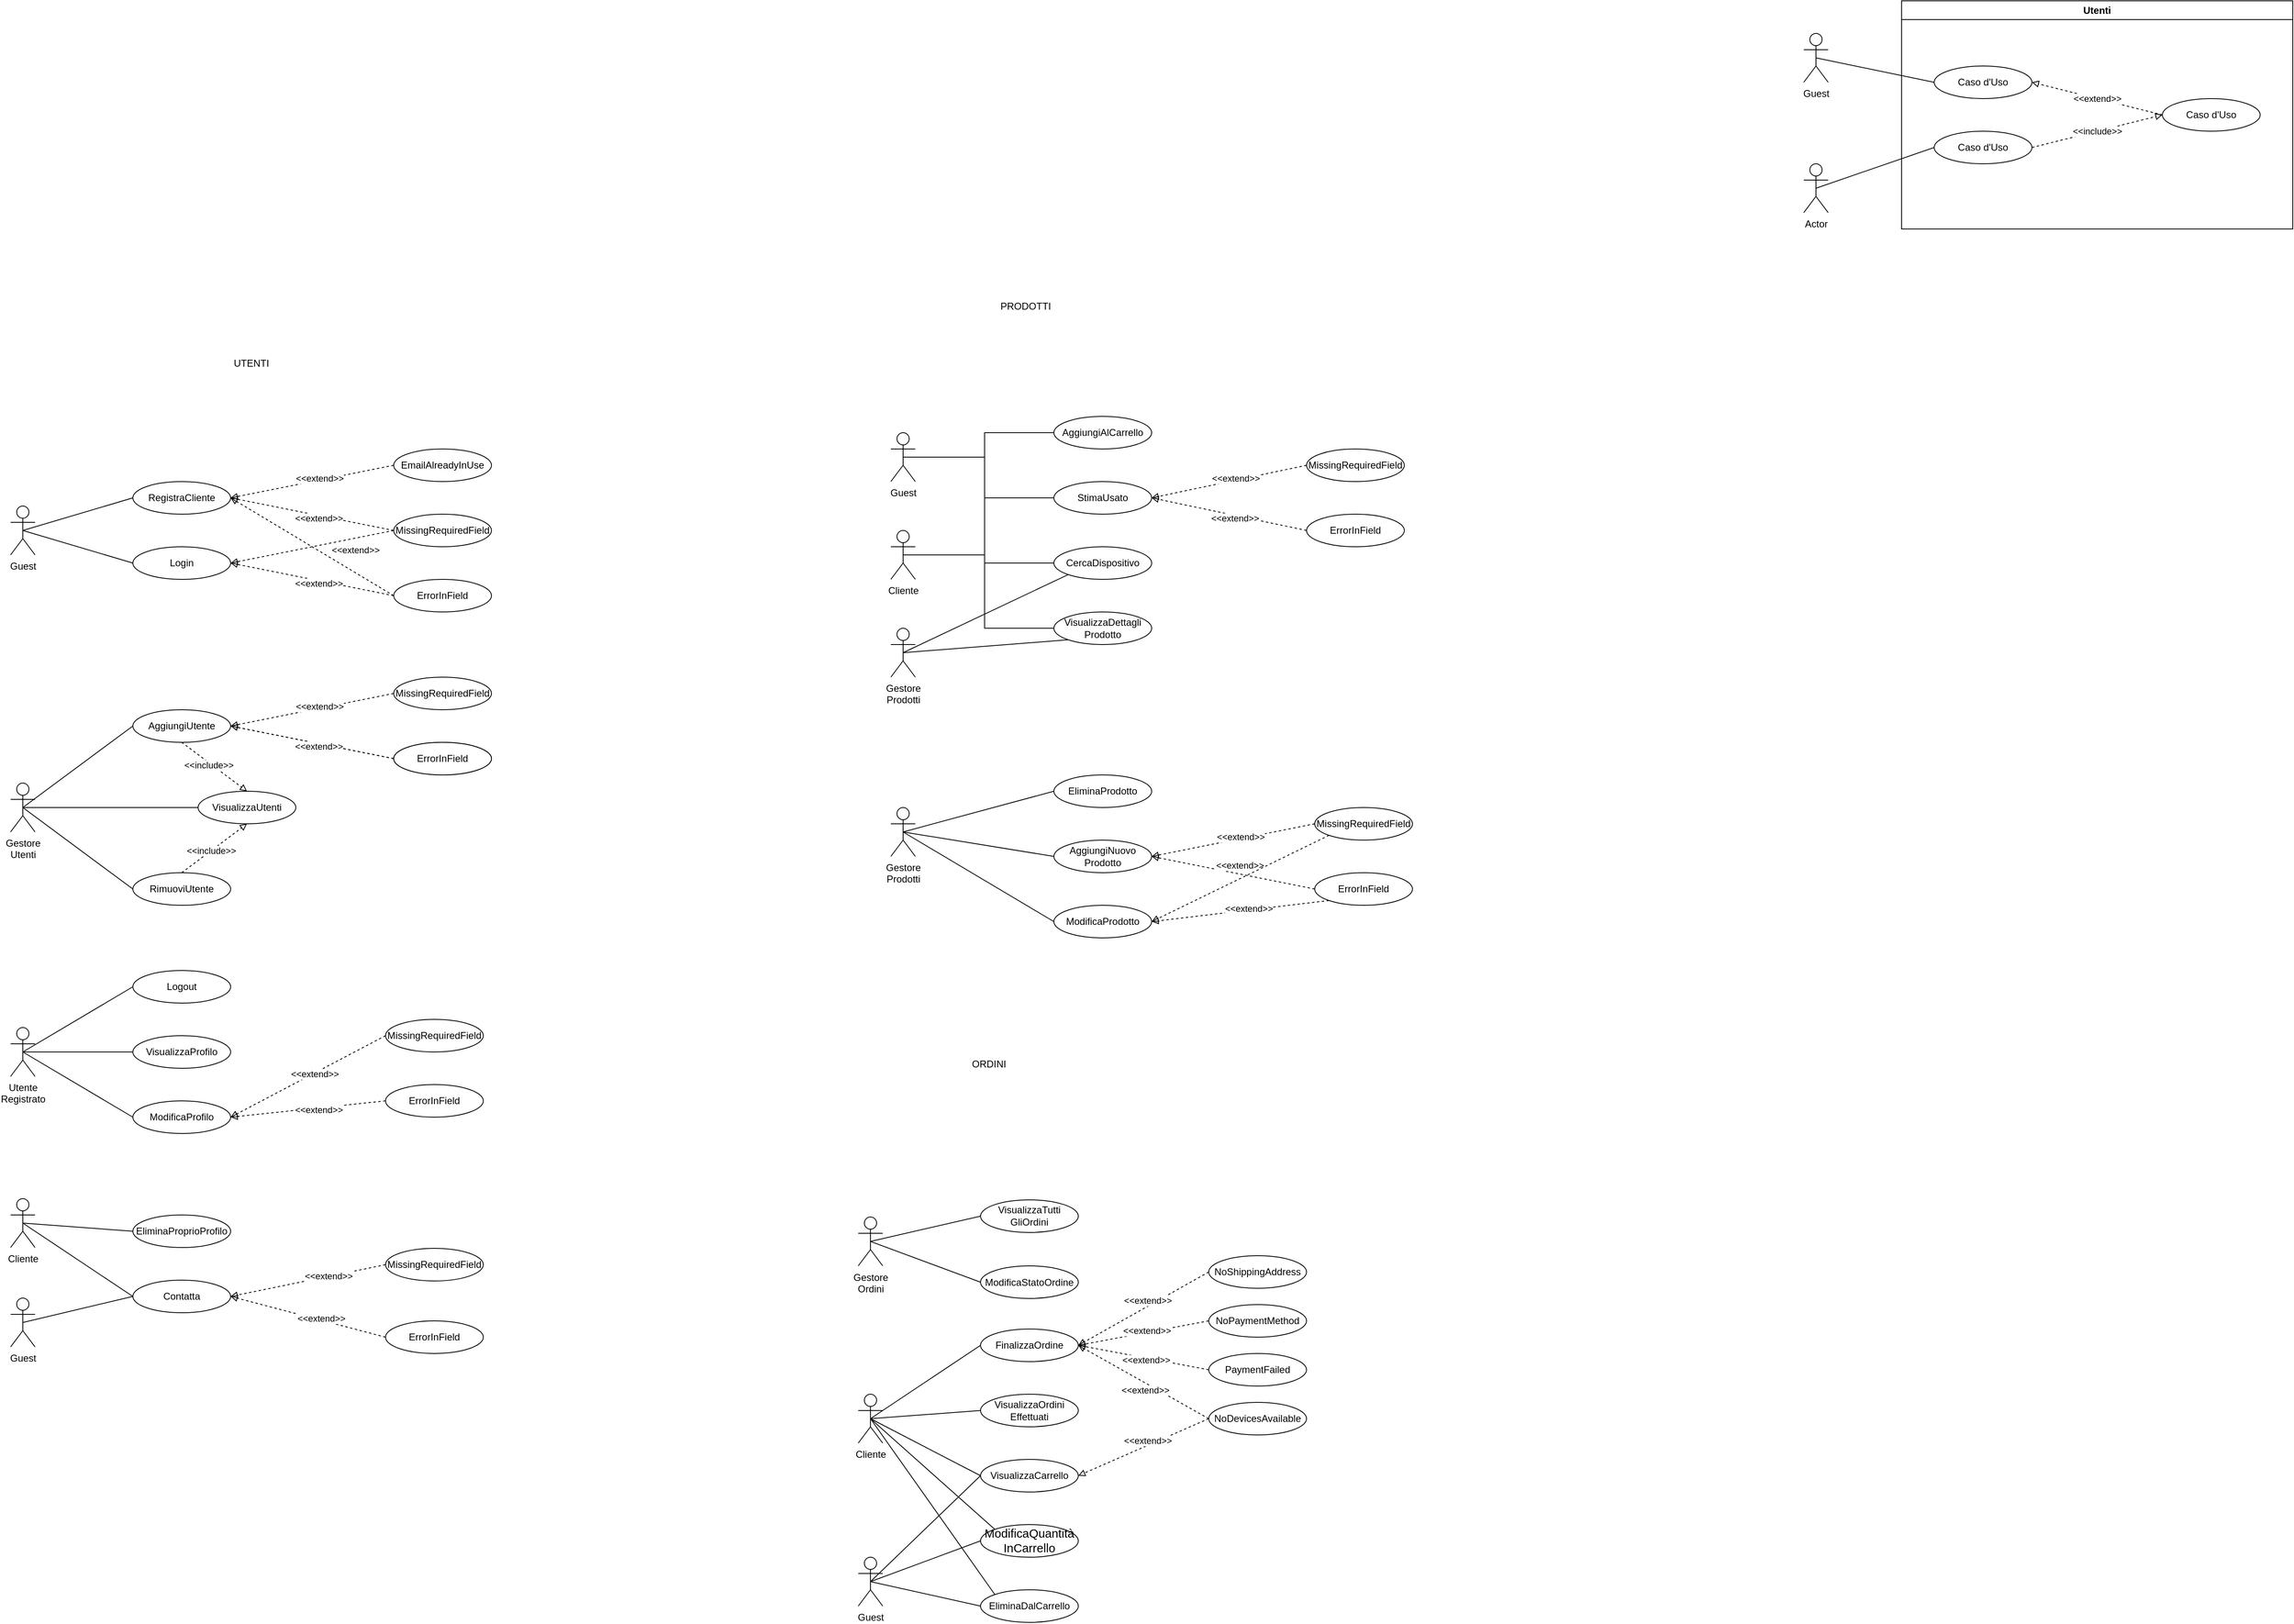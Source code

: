 <mxfile version="24.0.4" type="device">
  <diagram id="w_k7e5RKYPi9EcegPVNx" name="Pagina-1">
    <mxGraphModel dx="1675" dy="924" grid="1" gridSize="10" guides="1" tooltips="1" connect="1" arrows="1" fold="1" page="0" pageScale="1" pageWidth="1654" pageHeight="1169" math="0" shadow="0">
      <root>
        <mxCell id="0" />
        <mxCell id="1" parent="0" />
        <mxCell id="N6XMfQ5GMDXDpqZVWHlL-30" value="Utenti" style="swimlane;whiteSpace=wrap;html=1;" parent="1" vertex="1">
          <mxGeometry x="1690" y="-230" width="480" height="280" as="geometry" />
        </mxCell>
        <mxCell id="N6XMfQ5GMDXDpqZVWHlL-31" value="Caso d&#39;Uso" style="ellipse;whiteSpace=wrap;html=1;" parent="N6XMfQ5GMDXDpqZVWHlL-30" vertex="1">
          <mxGeometry x="40" y="80" width="120" height="40" as="geometry" />
        </mxCell>
        <mxCell id="N6XMfQ5GMDXDpqZVWHlL-32" value="&amp;lt;&amp;lt;include&amp;gt;&amp;gt;" style="edgeStyle=none;rounded=0;orthogonalLoop=1;jettySize=auto;html=1;exitX=1;exitY=0.5;exitDx=0;exitDy=0;entryX=0;entryY=0.5;entryDx=0;entryDy=0;dashed=1;endArrow=block;endFill=0;" parent="N6XMfQ5GMDXDpqZVWHlL-30" source="N6XMfQ5GMDXDpqZVWHlL-33" target="N6XMfQ5GMDXDpqZVWHlL-35" edge="1">
          <mxGeometry relative="1" as="geometry" />
        </mxCell>
        <mxCell id="N6XMfQ5GMDXDpqZVWHlL-33" value="Caso d&#39;Uso" style="ellipse;whiteSpace=wrap;html=1;" parent="N6XMfQ5GMDXDpqZVWHlL-30" vertex="1">
          <mxGeometry x="40" y="160" width="120" height="40" as="geometry" />
        </mxCell>
        <mxCell id="N6XMfQ5GMDXDpqZVWHlL-34" value="&amp;lt;&amp;lt;extend&amp;gt;&amp;gt;" style="edgeStyle=none;rounded=0;orthogonalLoop=1;jettySize=auto;html=1;exitX=0;exitY=0.5;exitDx=0;exitDy=0;entryX=1;entryY=0.5;entryDx=0;entryDy=0;dashed=1;endArrow=block;endFill=0;" parent="N6XMfQ5GMDXDpqZVWHlL-30" source="N6XMfQ5GMDXDpqZVWHlL-35" target="N6XMfQ5GMDXDpqZVWHlL-31" edge="1">
          <mxGeometry relative="1" as="geometry" />
        </mxCell>
        <mxCell id="N6XMfQ5GMDXDpqZVWHlL-35" value="Caso d&#39;Uso" style="ellipse;whiteSpace=wrap;html=1;" parent="N6XMfQ5GMDXDpqZVWHlL-30" vertex="1">
          <mxGeometry x="320" y="120" width="120" height="40" as="geometry" />
        </mxCell>
        <mxCell id="N6XMfQ5GMDXDpqZVWHlL-36" value="Guest" style="shape=umlActor;verticalLabelPosition=bottom;verticalAlign=top;html=1;outlineConnect=0;" parent="1" vertex="1">
          <mxGeometry x="1570" y="-190" width="30" height="60" as="geometry" />
        </mxCell>
        <mxCell id="N6XMfQ5GMDXDpqZVWHlL-37" value="Actor" style="shape=umlActor;verticalLabelPosition=bottom;verticalAlign=top;html=1;outlineConnect=0;" parent="1" vertex="1">
          <mxGeometry x="1570" y="-30" width="30" height="60" as="geometry" />
        </mxCell>
        <mxCell id="N6XMfQ5GMDXDpqZVWHlL-38" value="" style="endArrow=none;html=1;rounded=0;entryX=0.5;entryY=0.5;entryDx=0;entryDy=0;entryPerimeter=0;exitX=0;exitY=0.5;exitDx=0;exitDy=0;" parent="1" source="N6XMfQ5GMDXDpqZVWHlL-31" target="N6XMfQ5GMDXDpqZVWHlL-36" edge="1">
          <mxGeometry width="50" height="50" relative="1" as="geometry">
            <mxPoint x="1630" y="40" as="sourcePoint" />
            <mxPoint x="1680" y="-10" as="targetPoint" />
          </mxGeometry>
        </mxCell>
        <mxCell id="N6XMfQ5GMDXDpqZVWHlL-39" value="" style="endArrow=none;html=1;rounded=0;exitX=0.5;exitY=0.5;exitDx=0;exitDy=0;exitPerimeter=0;entryX=0;entryY=0.5;entryDx=0;entryDy=0;" parent="1" source="N6XMfQ5GMDXDpqZVWHlL-37" target="N6XMfQ5GMDXDpqZVWHlL-33" edge="1">
          <mxGeometry width="50" height="50" relative="1" as="geometry">
            <mxPoint x="1630" y="10" as="sourcePoint" />
            <mxPoint x="1680" y="-40" as="targetPoint" />
          </mxGeometry>
        </mxCell>
        <mxCell id="N6XMfQ5GMDXDpqZVWHlL-121" value="RegistraCliente" style="ellipse;whiteSpace=wrap;html=1;" parent="1" vertex="1">
          <mxGeometry x="-480" y="360" width="120" height="40" as="geometry" />
        </mxCell>
        <mxCell id="N6XMfQ5GMDXDpqZVWHlL-122" value="Login" style="ellipse;whiteSpace=wrap;html=1;" parent="1" vertex="1">
          <mxGeometry x="-480" y="440" width="120" height="40" as="geometry" />
        </mxCell>
        <mxCell id="N6XMfQ5GMDXDpqZVWHlL-123" value="Guest" style="shape=umlActor;verticalLabelPosition=bottom;verticalAlign=top;html=1;outlineConnect=0;" parent="1" vertex="1">
          <mxGeometry x="-630" y="390" width="30" height="60" as="geometry" />
        </mxCell>
        <mxCell id="N6XMfQ5GMDXDpqZVWHlL-124" value="" style="endArrow=none;html=1;rounded=0;entryX=0.5;entryY=0.5;entryDx=0;entryDy=0;entryPerimeter=0;exitX=0;exitY=0.5;exitDx=0;exitDy=0;" parent="1" source="N6XMfQ5GMDXDpqZVWHlL-121" target="N6XMfQ5GMDXDpqZVWHlL-123" edge="1">
          <mxGeometry width="50" height="50" relative="1" as="geometry">
            <mxPoint x="-560" y="520" as="sourcePoint" />
            <mxPoint x="-510" y="470" as="targetPoint" />
          </mxGeometry>
        </mxCell>
        <mxCell id="N6XMfQ5GMDXDpqZVWHlL-125" value="" style="endArrow=none;html=1;rounded=0;entryX=0.5;entryY=0.5;entryDx=0;entryDy=0;entryPerimeter=0;exitX=0;exitY=0.5;exitDx=0;exitDy=0;" parent="1" source="N6XMfQ5GMDXDpqZVWHlL-122" target="N6XMfQ5GMDXDpqZVWHlL-123" edge="1">
          <mxGeometry width="50" height="50" relative="1" as="geometry">
            <mxPoint x="-470" y="390" as="sourcePoint" />
            <mxPoint x="-595" y="330" as="targetPoint" />
          </mxGeometry>
        </mxCell>
        <mxCell id="N6XMfQ5GMDXDpqZVWHlL-126" value="MissingRequiredField" style="ellipse;whiteSpace=wrap;html=1;" parent="1" vertex="1">
          <mxGeometry x="-160" y="400" width="120" height="40" as="geometry" />
        </mxCell>
        <mxCell id="N6XMfQ5GMDXDpqZVWHlL-127" value="ErrorInField" style="ellipse;whiteSpace=wrap;html=1;" parent="1" vertex="1">
          <mxGeometry x="-160" y="480" width="120" height="40" as="geometry" />
        </mxCell>
        <mxCell id="N6XMfQ5GMDXDpqZVWHlL-129" value="" style="edgeStyle=none;rounded=0;orthogonalLoop=1;jettySize=auto;html=1;exitX=0;exitY=0.5;exitDx=0;exitDy=0;entryX=1;entryY=0.5;entryDx=0;entryDy=0;dashed=1;endArrow=block;endFill=0;" parent="1" source="N6XMfQ5GMDXDpqZVWHlL-126" target="N6XMfQ5GMDXDpqZVWHlL-121" edge="1">
          <mxGeometry relative="1" as="geometry">
            <mxPoint x="280" y="510" as="sourcePoint" />
            <mxPoint x="-130" y="370" as="targetPoint" />
          </mxGeometry>
        </mxCell>
        <mxCell id="N6XMfQ5GMDXDpqZVWHlL-130" value="&amp;lt;&amp;lt;extend&amp;gt;&amp;gt;" style="edgeLabel;html=1;align=center;verticalAlign=middle;resizable=0;points=[];" parent="N6XMfQ5GMDXDpqZVWHlL-129" vertex="1" connectable="0">
          <mxGeometry x="-0.22" y="3" relative="1" as="geometry">
            <mxPoint x="-14" y="-3" as="offset" />
          </mxGeometry>
        </mxCell>
        <mxCell id="N6XMfQ5GMDXDpqZVWHlL-131" value="" style="edgeStyle=none;rounded=0;orthogonalLoop=1;jettySize=auto;html=1;exitX=0;exitY=0.5;exitDx=0;exitDy=0;entryX=1;entryY=0.5;entryDx=0;entryDy=0;dashed=1;endArrow=block;endFill=0;" parent="1" source="N6XMfQ5GMDXDpqZVWHlL-127" target="N6XMfQ5GMDXDpqZVWHlL-122" edge="1">
          <mxGeometry relative="1" as="geometry">
            <mxPoint x="-150" y="469.71" as="sourcePoint" />
            <mxPoint x="-370" y="469.71" as="targetPoint" />
          </mxGeometry>
        </mxCell>
        <mxCell id="N6XMfQ5GMDXDpqZVWHlL-132" value="&amp;lt;&amp;lt;extend&amp;gt;&amp;gt;" style="edgeLabel;html=1;align=center;verticalAlign=middle;resizable=0;points=[];" parent="N6XMfQ5GMDXDpqZVWHlL-131" vertex="1" connectable="0">
          <mxGeometry x="-0.22" y="3" relative="1" as="geometry">
            <mxPoint x="-14" y="-3" as="offset" />
          </mxGeometry>
        </mxCell>
        <mxCell id="N6XMfQ5GMDXDpqZVWHlL-133" value="" style="edgeStyle=none;rounded=0;orthogonalLoop=1;jettySize=auto;html=1;exitX=0;exitY=0.5;exitDx=0;exitDy=0;entryX=1;entryY=0.5;entryDx=0;entryDy=0;dashed=1;endArrow=block;endFill=0;" parent="1" source="N6XMfQ5GMDXDpqZVWHlL-127" target="N6XMfQ5GMDXDpqZVWHlL-121" edge="1">
          <mxGeometry relative="1" as="geometry">
            <mxPoint x="-140" y="470" as="sourcePoint" />
            <mxPoint x="-350" y="470" as="targetPoint" />
          </mxGeometry>
        </mxCell>
        <mxCell id="N6XMfQ5GMDXDpqZVWHlL-134" value="&amp;lt;&amp;lt;extend&amp;gt;&amp;gt;" style="edgeLabel;html=1;align=center;verticalAlign=middle;resizable=0;points=[];" parent="N6XMfQ5GMDXDpqZVWHlL-133" vertex="1" connectable="0">
          <mxGeometry x="-0.22" y="3" relative="1" as="geometry">
            <mxPoint x="32" y="-12" as="offset" />
          </mxGeometry>
        </mxCell>
        <mxCell id="N6XMfQ5GMDXDpqZVWHlL-135" value="" style="edgeStyle=none;rounded=0;orthogonalLoop=1;jettySize=auto;html=1;exitX=0;exitY=0.5;exitDx=0;exitDy=0;entryX=1;entryY=0.5;entryDx=0;entryDy=0;dashed=1;endArrow=block;endFill=0;" parent="1" source="N6XMfQ5GMDXDpqZVWHlL-126" target="N6XMfQ5GMDXDpqZVWHlL-122" edge="1">
          <mxGeometry relative="1" as="geometry">
            <mxPoint x="-130" y="480" as="sourcePoint" />
            <mxPoint x="-340" y="480" as="targetPoint" />
          </mxGeometry>
        </mxCell>
        <mxCell id="N6XMfQ5GMDXDpqZVWHlL-137" value="AggiungiUtente" style="ellipse;whiteSpace=wrap;html=1;" parent="1" vertex="1">
          <mxGeometry x="-480" y="640" width="120" height="40" as="geometry" />
        </mxCell>
        <mxCell id="N6XMfQ5GMDXDpqZVWHlL-138" value="VisualizzaUtenti" style="ellipse;whiteSpace=wrap;html=1;" parent="1" vertex="1">
          <mxGeometry x="-400" y="740" width="120" height="40" as="geometry" />
        </mxCell>
        <mxCell id="N6XMfQ5GMDXDpqZVWHlL-139" value="RimuoviUtente" style="ellipse;whiteSpace=wrap;html=1;" parent="1" vertex="1">
          <mxGeometry x="-480" y="840" width="120" height="40" as="geometry" />
        </mxCell>
        <mxCell id="N6XMfQ5GMDXDpqZVWHlL-140" value="" style="edgeStyle=none;rounded=0;orthogonalLoop=1;jettySize=auto;html=1;exitX=0.5;exitY=1;exitDx=0;exitDy=0;entryX=0.5;entryY=0;entryDx=0;entryDy=0;dashed=1;endArrow=block;endFill=0;" parent="1" source="N6XMfQ5GMDXDpqZVWHlL-137" target="N6XMfQ5GMDXDpqZVWHlL-138" edge="1">
          <mxGeometry relative="1" as="geometry">
            <mxPoint x="-640" y="220" as="sourcePoint" />
            <mxPoint x="-840" y="350" as="targetPoint" />
          </mxGeometry>
        </mxCell>
        <mxCell id="N6XMfQ5GMDXDpqZVWHlL-141" value="&amp;lt;&amp;lt;include&amp;gt;&amp;gt;" style="edgeLabel;html=1;align=center;verticalAlign=middle;resizable=0;points=[];" parent="N6XMfQ5GMDXDpqZVWHlL-140" vertex="1" connectable="0">
          <mxGeometry x="-0.436" y="-2" relative="1" as="geometry">
            <mxPoint x="12" y="9" as="offset" />
          </mxGeometry>
        </mxCell>
        <mxCell id="N6XMfQ5GMDXDpqZVWHlL-142" value="" style="edgeStyle=none;rounded=0;orthogonalLoop=1;jettySize=auto;html=1;exitX=0.5;exitY=0;exitDx=0;exitDy=0;entryX=0.5;entryY=1;entryDx=0;entryDy=0;dashed=1;endArrow=block;endFill=0;" parent="1" source="N6XMfQ5GMDXDpqZVWHlL-139" target="N6XMfQ5GMDXDpqZVWHlL-138" edge="1">
          <mxGeometry relative="1" as="geometry">
            <mxPoint x="-840" y="400" as="sourcePoint" />
            <mxPoint x="-770" y="470" as="targetPoint" />
          </mxGeometry>
        </mxCell>
        <mxCell id="N6XMfQ5GMDXDpqZVWHlL-143" value="&amp;lt;&amp;lt;include&amp;gt;&amp;gt;" style="edgeLabel;html=1;align=center;verticalAlign=middle;resizable=0;points=[];" parent="N6XMfQ5GMDXDpqZVWHlL-142" vertex="1" connectable="0">
          <mxGeometry x="-0.436" y="-2" relative="1" as="geometry">
            <mxPoint x="12" y="-12" as="offset" />
          </mxGeometry>
        </mxCell>
        <mxCell id="N6XMfQ5GMDXDpqZVWHlL-144" value="Gestore&lt;br&gt;Utenti" style="shape=umlActor;verticalLabelPosition=bottom;verticalAlign=top;html=1;outlineConnect=0;" parent="1" vertex="1">
          <mxGeometry x="-630" y="730" width="30" height="60" as="geometry" />
        </mxCell>
        <mxCell id="N6XMfQ5GMDXDpqZVWHlL-145" value="" style="endArrow=none;html=1;rounded=0;entryX=0.5;entryY=0.5;entryDx=0;entryDy=0;entryPerimeter=0;exitX=0;exitY=0.5;exitDx=0;exitDy=0;" parent="1" source="N6XMfQ5GMDXDpqZVWHlL-137" target="N6XMfQ5GMDXDpqZVWHlL-144" edge="1">
          <mxGeometry width="50" height="50" relative="1" as="geometry">
            <mxPoint x="-422.426" y="475.858" as="sourcePoint" />
            <mxPoint x="-565" y="440" as="targetPoint" />
          </mxGeometry>
        </mxCell>
        <mxCell id="N6XMfQ5GMDXDpqZVWHlL-146" value="" style="endArrow=none;html=1;rounded=0;entryX=0.5;entryY=0.5;entryDx=0;entryDy=0;entryPerimeter=0;exitX=0;exitY=0.5;exitDx=0;exitDy=0;" parent="1" source="N6XMfQ5GMDXDpqZVWHlL-138" target="N6XMfQ5GMDXDpqZVWHlL-144" edge="1">
          <mxGeometry width="50" height="50" relative="1" as="geometry">
            <mxPoint x="-440" y="650" as="sourcePoint" />
            <mxPoint x="-595" y="690" as="targetPoint" />
          </mxGeometry>
        </mxCell>
        <mxCell id="N6XMfQ5GMDXDpqZVWHlL-147" value="" style="endArrow=none;html=1;rounded=0;exitX=0;exitY=0.5;exitDx=0;exitDy=0;entryX=0.5;entryY=0.5;entryDx=0;entryDy=0;entryPerimeter=0;" parent="1" source="N6XMfQ5GMDXDpqZVWHlL-139" target="N6XMfQ5GMDXDpqZVWHlL-144" edge="1">
          <mxGeometry width="50" height="50" relative="1" as="geometry">
            <mxPoint x="-430" y="660" as="sourcePoint" />
            <mxPoint x="-585" y="700" as="targetPoint" />
          </mxGeometry>
        </mxCell>
        <mxCell id="N6XMfQ5GMDXDpqZVWHlL-148" value="MissingRequiredField" style="ellipse;whiteSpace=wrap;html=1;" parent="1" vertex="1">
          <mxGeometry x="-160" y="600" width="120" height="40" as="geometry" />
        </mxCell>
        <mxCell id="N6XMfQ5GMDXDpqZVWHlL-149" value="ErrorInField" style="ellipse;whiteSpace=wrap;html=1;" parent="1" vertex="1">
          <mxGeometry x="-160" y="680" width="120" height="40" as="geometry" />
        </mxCell>
        <mxCell id="N6XMfQ5GMDXDpqZVWHlL-150" value="" style="edgeStyle=none;rounded=0;orthogonalLoop=1;jettySize=auto;html=1;exitX=0;exitY=0.5;exitDx=0;exitDy=0;entryX=1;entryY=0.5;entryDx=0;entryDy=0;dashed=1;endArrow=block;endFill=0;" parent="1" source="N6XMfQ5GMDXDpqZVWHlL-148" target="N6XMfQ5GMDXDpqZVWHlL-137" edge="1">
          <mxGeometry relative="1" as="geometry">
            <mxPoint x="-200.0" y="610" as="sourcePoint" />
            <mxPoint x="-400" y="610" as="targetPoint" />
          </mxGeometry>
        </mxCell>
        <mxCell id="N6XMfQ5GMDXDpqZVWHlL-151" value="&amp;lt;&amp;lt;extend&amp;gt;&amp;gt;" style="edgeLabel;html=1;align=center;verticalAlign=middle;resizable=0;points=[];" parent="N6XMfQ5GMDXDpqZVWHlL-150" vertex="1" connectable="0">
          <mxGeometry x="-0.22" y="3" relative="1" as="geometry">
            <mxPoint x="-14" y="-3" as="offset" />
          </mxGeometry>
        </mxCell>
        <mxCell id="N6XMfQ5GMDXDpqZVWHlL-152" value="" style="edgeStyle=none;rounded=0;orthogonalLoop=1;jettySize=auto;html=1;exitX=0;exitY=0.5;exitDx=0;exitDy=0;entryX=1;entryY=0.5;entryDx=0;entryDy=0;dashed=1;endArrow=block;endFill=0;" parent="1" source="N6XMfQ5GMDXDpqZVWHlL-149" target="N6XMfQ5GMDXDpqZVWHlL-137" edge="1">
          <mxGeometry relative="1" as="geometry">
            <mxPoint x="-170.0" y="660.0" as="sourcePoint" />
            <mxPoint x="-370" y="700.0" as="targetPoint" />
          </mxGeometry>
        </mxCell>
        <mxCell id="N6XMfQ5GMDXDpqZVWHlL-153" value="&amp;lt;&amp;lt;extend&amp;gt;&amp;gt;" style="edgeLabel;html=1;align=center;verticalAlign=middle;resizable=0;points=[];" parent="N6XMfQ5GMDXDpqZVWHlL-152" vertex="1" connectable="0">
          <mxGeometry x="-0.22" y="3" relative="1" as="geometry">
            <mxPoint x="-14" y="-3" as="offset" />
          </mxGeometry>
        </mxCell>
        <mxCell id="N6XMfQ5GMDXDpqZVWHlL-154" value="Logout" style="ellipse;whiteSpace=wrap;html=1;" parent="1" vertex="1">
          <mxGeometry x="-480" y="960" width="120" height="40" as="geometry" />
        </mxCell>
        <mxCell id="N6XMfQ5GMDXDpqZVWHlL-155" value="" style="endArrow=none;html=1;rounded=0;entryX=0;entryY=0.5;entryDx=0;entryDy=0;exitX=0.5;exitY=0.5;exitDx=0;exitDy=0;exitPerimeter=0;" parent="1" source="N6XMfQ5GMDXDpqZVWHlL-183" target="N6XMfQ5GMDXDpqZVWHlL-154" edge="1">
          <mxGeometry width="50" height="50" relative="1" as="geometry">
            <mxPoint x="-615" y="980" as="sourcePoint" />
            <mxPoint x="-410" y="970" as="targetPoint" />
          </mxGeometry>
        </mxCell>
        <mxCell id="N6XMfQ5GMDXDpqZVWHlL-183" value="Utente&lt;br&gt;Registrato" style="shape=umlActor;verticalLabelPosition=bottom;verticalAlign=top;html=1;outlineConnect=0;" parent="1" vertex="1">
          <mxGeometry x="-630" y="1030" width="30" height="60" as="geometry" />
        </mxCell>
        <mxCell id="vcnlSJWctFy-xd8F5Ta0-13" style="edgeStyle=orthogonalEdgeStyle;rounded=0;orthogonalLoop=1;jettySize=auto;html=1;exitX=0.5;exitY=0.5;exitDx=0;exitDy=0;exitPerimeter=0;entryX=0;entryY=0.5;entryDx=0;entryDy=0;endArrow=none;endFill=0;" parent="1" source="N6XMfQ5GMDXDpqZVWHlL-184" target="N6XMfQ5GMDXDpqZVWHlL-201" edge="1">
          <mxGeometry relative="1" as="geometry" />
        </mxCell>
        <mxCell id="vcnlSJWctFy-xd8F5Ta0-16" style="edgeStyle=orthogonalEdgeStyle;rounded=0;orthogonalLoop=1;jettySize=auto;html=1;exitX=0.5;exitY=0.5;exitDx=0;exitDy=0;exitPerimeter=0;entryX=0;entryY=0.5;entryDx=0;entryDy=0;endArrow=none;endFill=0;" parent="1" source="N6XMfQ5GMDXDpqZVWHlL-184" target="-6TLEly8YJhKh-LeDpQx-1" edge="1">
          <mxGeometry relative="1" as="geometry" />
        </mxCell>
        <mxCell id="vcnlSJWctFy-xd8F5Ta0-20" style="edgeStyle=orthogonalEdgeStyle;rounded=0;orthogonalLoop=1;jettySize=auto;html=1;exitX=0.5;exitY=0.5;exitDx=0;exitDy=0;exitPerimeter=0;entryX=0;entryY=0.5;entryDx=0;entryDy=0;endArrow=none;endFill=0;" parent="1" source="N6XMfQ5GMDXDpqZVWHlL-184" target="N6XMfQ5GMDXDpqZVWHlL-191" edge="1">
          <mxGeometry relative="1" as="geometry" />
        </mxCell>
        <mxCell id="N6XMfQ5GMDXDpqZVWHlL-184" value="Guest" style="shape=umlActor;verticalLabelPosition=bottom;verticalAlign=top;html=1;outlineConnect=0;" parent="1" vertex="1">
          <mxGeometry x="450" y="300" width="30" height="60" as="geometry" />
        </mxCell>
        <mxCell id="vcnlSJWctFy-xd8F5Ta0-14" style="edgeStyle=orthogonalEdgeStyle;rounded=0;orthogonalLoop=1;jettySize=auto;html=1;exitX=0.5;exitY=0.5;exitDx=0;exitDy=0;exitPerimeter=0;entryX=0;entryY=0.5;entryDx=0;entryDy=0;endArrow=none;endFill=0;" parent="1" source="N6XMfQ5GMDXDpqZVWHlL-185" target="N6XMfQ5GMDXDpqZVWHlL-201" edge="1">
          <mxGeometry relative="1" as="geometry" />
        </mxCell>
        <mxCell id="vcnlSJWctFy-xd8F5Ta0-15" style="edgeStyle=orthogonalEdgeStyle;rounded=0;orthogonalLoop=1;jettySize=auto;html=1;exitX=0.5;exitY=0.5;exitDx=0;exitDy=0;exitPerimeter=0;entryX=0;entryY=0.5;entryDx=0;entryDy=0;endArrow=none;endFill=0;" parent="1" source="N6XMfQ5GMDXDpqZVWHlL-185" target="-6TLEly8YJhKh-LeDpQx-1" edge="1">
          <mxGeometry relative="1" as="geometry" />
        </mxCell>
        <mxCell id="vcnlSJWctFy-xd8F5Ta0-17" style="edgeStyle=orthogonalEdgeStyle;rounded=0;orthogonalLoop=1;jettySize=auto;html=1;exitX=0.5;exitY=0.5;exitDx=0;exitDy=0;exitPerimeter=0;entryX=0;entryY=0.5;entryDx=0;entryDy=0;endArrow=none;endFill=0;" parent="1" source="N6XMfQ5GMDXDpqZVWHlL-185" target="N6XMfQ5GMDXDpqZVWHlL-191" edge="1">
          <mxGeometry relative="1" as="geometry" />
        </mxCell>
        <mxCell id="vcnlSJWctFy-xd8F5Ta0-21" style="edgeStyle=orthogonalEdgeStyle;rounded=0;orthogonalLoop=1;jettySize=auto;html=1;exitX=0.5;exitY=0.5;exitDx=0;exitDy=0;exitPerimeter=0;entryX=0;entryY=0.5;entryDx=0;entryDy=0;endArrow=none;endFill=0;" parent="1" source="N6XMfQ5GMDXDpqZVWHlL-185" target="N6XMfQ5GMDXDpqZVWHlL-196" edge="1">
          <mxGeometry relative="1" as="geometry" />
        </mxCell>
        <mxCell id="N6XMfQ5GMDXDpqZVWHlL-185" value="Cliente" style="shape=umlActor;verticalLabelPosition=bottom;verticalAlign=top;html=1;outlineConnect=0;" parent="1" vertex="1">
          <mxGeometry x="450" y="420" width="30" height="60" as="geometry" />
        </mxCell>
        <mxCell id="N6XMfQ5GMDXDpqZVWHlL-189" value="Gestore&lt;br&gt;Prodotti" style="shape=umlActor;verticalLabelPosition=bottom;verticalAlign=top;html=1;outlineConnect=0;" parent="1" vertex="1">
          <mxGeometry x="450" y="760" width="30" height="60" as="geometry" />
        </mxCell>
        <mxCell id="N6XMfQ5GMDXDpqZVWHlL-191" value="CercaDispositivo" style="ellipse;whiteSpace=wrap;html=1;" parent="1" vertex="1">
          <mxGeometry x="650" y="440" width="120" height="40" as="geometry" />
        </mxCell>
        <mxCell id="N6XMfQ5GMDXDpqZVWHlL-196" value="VisualizzaDettagli&lt;br&gt;Prodotto" style="ellipse;whiteSpace=wrap;html=1;" parent="1" vertex="1">
          <mxGeometry x="650" y="520" width="120" height="40" as="geometry" />
        </mxCell>
        <mxCell id="N6XMfQ5GMDXDpqZVWHlL-201" value="AggiungiAlCarrello" style="ellipse;whiteSpace=wrap;html=1;" parent="1" vertex="1">
          <mxGeometry x="650" y="280" width="120" height="40" as="geometry" />
        </mxCell>
        <mxCell id="N6XMfQ5GMDXDpqZVWHlL-204" value="EliminaProdotto" style="ellipse;whiteSpace=wrap;html=1;" parent="1" vertex="1">
          <mxGeometry x="650" y="720" width="120" height="40" as="geometry" />
        </mxCell>
        <mxCell id="N6XMfQ5GMDXDpqZVWHlL-205" value="" style="endArrow=none;html=1;rounded=0;entryX=0.5;entryY=0.5;entryDx=0;entryDy=0;entryPerimeter=0;exitX=0;exitY=0.5;exitDx=0;exitDy=0;" parent="1" source="N6XMfQ5GMDXDpqZVWHlL-204" target="N6XMfQ5GMDXDpqZVWHlL-189" edge="1">
          <mxGeometry width="50" height="50" relative="1" as="geometry">
            <mxPoint x="677.574" y="674.142" as="sourcePoint" />
            <mxPoint x="475" y="720.0" as="targetPoint" />
          </mxGeometry>
        </mxCell>
        <mxCell id="N6XMfQ5GMDXDpqZVWHlL-206" value="AggiungiNuovo&lt;br&gt;Prodotto" style="ellipse;whiteSpace=wrap;html=1;" parent="1" vertex="1">
          <mxGeometry x="650" y="800" width="120" height="40" as="geometry" />
        </mxCell>
        <mxCell id="N6XMfQ5GMDXDpqZVWHlL-207" value="" style="endArrow=none;html=1;rounded=0;entryX=0.5;entryY=0.5;entryDx=0;entryDy=0;entryPerimeter=0;exitX=0;exitY=0.5;exitDx=0;exitDy=0;" parent="1" source="N6XMfQ5GMDXDpqZVWHlL-206" target="N6XMfQ5GMDXDpqZVWHlL-189" edge="1">
          <mxGeometry width="50" height="50" relative="1" as="geometry">
            <mxPoint x="660" y="750" as="sourcePoint" />
            <mxPoint x="475" y="720" as="targetPoint" />
          </mxGeometry>
        </mxCell>
        <mxCell id="N6XMfQ5GMDXDpqZVWHlL-208" value="MissingRequiredField" style="ellipse;whiteSpace=wrap;html=1;" parent="1" vertex="1">
          <mxGeometry x="970" y="760" width="120" height="40" as="geometry" />
        </mxCell>
        <mxCell id="N6XMfQ5GMDXDpqZVWHlL-209" value="ErrorInField" style="ellipse;whiteSpace=wrap;html=1;" parent="1" vertex="1">
          <mxGeometry x="970" y="840" width="120" height="40" as="geometry" />
        </mxCell>
        <mxCell id="N6XMfQ5GMDXDpqZVWHlL-210" value="" style="edgeStyle=none;rounded=0;orthogonalLoop=1;jettySize=auto;html=1;exitX=0;exitY=0.5;exitDx=0;exitDy=0;entryX=1;entryY=0.5;entryDx=0;entryDy=0;dashed=1;endArrow=block;endFill=0;" parent="1" source="N6XMfQ5GMDXDpqZVWHlL-208" target="N6XMfQ5GMDXDpqZVWHlL-206" edge="1">
          <mxGeometry relative="1" as="geometry">
            <mxPoint x="1420" y="910" as="sourcePoint" />
            <mxPoint x="780.0" y="780" as="targetPoint" />
          </mxGeometry>
        </mxCell>
        <mxCell id="N6XMfQ5GMDXDpqZVWHlL-211" value="&amp;lt;&amp;lt;extend&amp;gt;&amp;gt;" style="edgeLabel;html=1;align=center;verticalAlign=middle;resizable=0;points=[];" parent="N6XMfQ5GMDXDpqZVWHlL-210" vertex="1" connectable="0">
          <mxGeometry x="-0.22" y="3" relative="1" as="geometry">
            <mxPoint x="-14" y="-3" as="offset" />
          </mxGeometry>
        </mxCell>
        <mxCell id="N6XMfQ5GMDXDpqZVWHlL-212" value="" style="edgeStyle=none;rounded=0;orthogonalLoop=1;jettySize=auto;html=1;exitX=0;exitY=0.5;exitDx=0;exitDy=0;entryX=1;entryY=0.5;entryDx=0;entryDy=0;dashed=1;endArrow=block;endFill=0;" parent="1" source="N6XMfQ5GMDXDpqZVWHlL-209" target="N6XMfQ5GMDXDpqZVWHlL-206" edge="1">
          <mxGeometry relative="1" as="geometry">
            <mxPoint x="990" y="869.71" as="sourcePoint" />
            <mxPoint x="780.0" y="860" as="targetPoint" />
          </mxGeometry>
        </mxCell>
        <mxCell id="N6XMfQ5GMDXDpqZVWHlL-213" value="&amp;lt;&amp;lt;extend&amp;gt;&amp;gt;" style="edgeLabel;html=1;align=center;verticalAlign=middle;resizable=0;points=[];" parent="N6XMfQ5GMDXDpqZVWHlL-212" vertex="1" connectable="0">
          <mxGeometry x="-0.22" y="3" relative="1" as="geometry">
            <mxPoint x="-14" y="-17" as="offset" />
          </mxGeometry>
        </mxCell>
        <mxCell id="N6XMfQ5GMDXDpqZVWHlL-217" value="ModificaProdotto" style="ellipse;whiteSpace=wrap;html=1;" parent="1" vertex="1">
          <mxGeometry x="650" y="880" width="120" height="40" as="geometry" />
        </mxCell>
        <mxCell id="N6XMfQ5GMDXDpqZVWHlL-218" value="" style="endArrow=none;html=1;rounded=0;entryX=0.5;entryY=0.5;entryDx=0;entryDy=0;entryPerimeter=0;exitX=0;exitY=0.5;exitDx=0;exitDy=0;" parent="1" source="N6XMfQ5GMDXDpqZVWHlL-217" target="N6XMfQ5GMDXDpqZVWHlL-189" edge="1">
          <mxGeometry width="50" height="50" relative="1" as="geometry">
            <mxPoint x="660" y="830" as="sourcePoint" />
            <mxPoint x="475" y="800" as="targetPoint" />
          </mxGeometry>
        </mxCell>
        <mxCell id="N6XMfQ5GMDXDpqZVWHlL-219" value="" style="edgeStyle=none;rounded=0;orthogonalLoop=1;jettySize=auto;html=1;exitX=0;exitY=1;exitDx=0;exitDy=0;entryX=1;entryY=0.5;entryDx=0;entryDy=0;dashed=1;endArrow=block;endFill=0;" parent="1" source="N6XMfQ5GMDXDpqZVWHlL-208" target="N6XMfQ5GMDXDpqZVWHlL-217" edge="1">
          <mxGeometry relative="1" as="geometry">
            <mxPoint x="980" y="790" as="sourcePoint" />
            <mxPoint x="780" y="830" as="targetPoint" />
          </mxGeometry>
        </mxCell>
        <mxCell id="N6XMfQ5GMDXDpqZVWHlL-221" value="" style="edgeStyle=none;rounded=0;orthogonalLoop=1;jettySize=auto;html=1;exitX=0;exitY=1;exitDx=0;exitDy=0;entryX=1;entryY=0.5;entryDx=0;entryDy=0;dashed=1;endArrow=block;endFill=0;" parent="1" source="N6XMfQ5GMDXDpqZVWHlL-209" target="N6XMfQ5GMDXDpqZVWHlL-217" edge="1">
          <mxGeometry relative="1" as="geometry">
            <mxPoint x="990" y="800" as="sourcePoint" />
            <mxPoint x="790" y="840" as="targetPoint" />
          </mxGeometry>
        </mxCell>
        <mxCell id="N6XMfQ5GMDXDpqZVWHlL-222" value="&amp;lt;&amp;lt;extend&amp;gt;&amp;gt;" style="edgeLabel;html=1;align=center;verticalAlign=middle;resizable=0;points=[];" parent="N6XMfQ5GMDXDpqZVWHlL-221" vertex="1" connectable="0">
          <mxGeometry x="-0.22" y="3" relative="1" as="geometry">
            <mxPoint x="-14" y="-3" as="offset" />
          </mxGeometry>
        </mxCell>
        <mxCell id="N6XMfQ5GMDXDpqZVWHlL-224" value="" style="endArrow=none;html=1;rounded=0;entryX=0;entryY=0.5;entryDx=0;entryDy=0;exitX=0.5;exitY=0.5;exitDx=0;exitDy=0;exitPerimeter=0;" parent="1" source="N6XMfQ5GMDXDpqZVWHlL-225" target="N6XMfQ5GMDXDpqZVWHlL-226" edge="1">
          <mxGeometry width="50" height="50" relative="1" as="geometry">
            <mxPoint x="445" y="1292.51" as="sourcePoint" />
            <mxPoint x="580" y="1292.51" as="targetPoint" />
          </mxGeometry>
        </mxCell>
        <mxCell id="N6XMfQ5GMDXDpqZVWHlL-225" value="Gestore&lt;br&gt;Ordini" style="shape=umlActor;verticalLabelPosition=bottom;verticalAlign=top;html=1;outlineConnect=0;" parent="1" vertex="1">
          <mxGeometry x="410" y="1262.51" width="30" height="60" as="geometry" />
        </mxCell>
        <mxCell id="N6XMfQ5GMDXDpqZVWHlL-226" value="VisualizzaTutti&lt;br&gt;GliOrdini" style="ellipse;whiteSpace=wrap;html=1;" parent="1" vertex="1">
          <mxGeometry x="560" y="1241.48" width="120" height="40" as="geometry" />
        </mxCell>
        <mxCell id="N6XMfQ5GMDXDpqZVWHlL-233" value="UTENTI" style="text;html=1;align=center;verticalAlign=middle;resizable=0;points=[];autosize=1;strokeColor=none;fillColor=none;" parent="1" vertex="1">
          <mxGeometry x="-370" y="200" width="70" height="30" as="geometry" />
        </mxCell>
        <mxCell id="N6XMfQ5GMDXDpqZVWHlL-235" value="PRODOTTI" style="text;html=1;align=center;verticalAlign=middle;resizable=0;points=[];autosize=1;strokeColor=none;fillColor=none;" parent="1" vertex="1">
          <mxGeometry x="570" y="130" width="90" height="30" as="geometry" />
        </mxCell>
        <mxCell id="N6XMfQ5GMDXDpqZVWHlL-237" value="ORDINI" style="text;html=1;align=center;verticalAlign=middle;resizable=0;points=[];autosize=1;strokeColor=none;fillColor=none;" parent="1" vertex="1">
          <mxGeometry x="535" y="1060" width="70" height="30" as="geometry" />
        </mxCell>
        <mxCell id="N6XMfQ5GMDXDpqZVWHlL-263" style="edgeStyle=none;rounded=0;orthogonalLoop=1;jettySize=auto;html=1;exitX=0.5;exitY=0.5;exitDx=0;exitDy=0;exitPerimeter=0;entryX=0;entryY=0.5;entryDx=0;entryDy=0;endArrow=none;endFill=0;" parent="1" source="N6XMfQ5GMDXDpqZVWHlL-238" target="N6XMfQ5GMDXDpqZVWHlL-262" edge="1">
          <mxGeometry relative="1" as="geometry" />
        </mxCell>
        <mxCell id="N6XMfQ5GMDXDpqZVWHlL-284" style="edgeStyle=none;rounded=0;orthogonalLoop=1;jettySize=auto;html=1;exitX=0.5;exitY=0.5;exitDx=0;exitDy=0;exitPerimeter=0;entryX=0;entryY=0;entryDx=0;entryDy=0;endArrow=none;endFill=0;" parent="1" source="N6XMfQ5GMDXDpqZVWHlL-238" target="N6XMfQ5GMDXDpqZVWHlL-282" edge="1">
          <mxGeometry relative="1" as="geometry" />
        </mxCell>
        <mxCell id="N6XMfQ5GMDXDpqZVWHlL-286" style="edgeStyle=none;rounded=0;orthogonalLoop=1;jettySize=auto;html=1;exitX=0.5;exitY=0.5;exitDx=0;exitDy=0;exitPerimeter=0;entryX=0;entryY=0;entryDx=0;entryDy=0;endArrow=none;endFill=0;" parent="1" source="N6XMfQ5GMDXDpqZVWHlL-238" target="N6XMfQ5GMDXDpqZVWHlL-285" edge="1">
          <mxGeometry relative="1" as="geometry" />
        </mxCell>
        <mxCell id="N6XMfQ5GMDXDpqZVWHlL-238" value="Cliente" style="shape=umlActor;verticalLabelPosition=bottom;verticalAlign=top;html=1;outlineConnect=0;" parent="1" vertex="1">
          <mxGeometry x="410" y="1480" width="30" height="60" as="geometry" />
        </mxCell>
        <mxCell id="N6XMfQ5GMDXDpqZVWHlL-239" value="FinalizzaOrdine" style="ellipse;whiteSpace=wrap;html=1;" parent="1" vertex="1">
          <mxGeometry x="560" y="1400" width="120" height="40" as="geometry" />
        </mxCell>
        <mxCell id="N6XMfQ5GMDXDpqZVWHlL-240" value="" style="endArrow=none;html=1;rounded=0;entryX=0;entryY=0.5;entryDx=0;entryDy=0;exitX=0.5;exitY=0.5;exitDx=0;exitDy=0;exitPerimeter=0;" parent="1" source="N6XMfQ5GMDXDpqZVWHlL-238" target="N6XMfQ5GMDXDpqZVWHlL-239" edge="1">
          <mxGeometry width="50" height="50" relative="1" as="geometry">
            <mxPoint x="435" y="1280" as="sourcePoint" />
            <mxPoint x="580.0" y="1280" as="targetPoint" />
          </mxGeometry>
        </mxCell>
        <mxCell id="N6XMfQ5GMDXDpqZVWHlL-241" value="ModificaStatoOrdine" style="ellipse;whiteSpace=wrap;html=1;" parent="1" vertex="1">
          <mxGeometry x="560" y="1322.51" width="120" height="40" as="geometry" />
        </mxCell>
        <mxCell id="N6XMfQ5GMDXDpqZVWHlL-242" value="" style="endArrow=none;html=1;rounded=0;entryX=0;entryY=0.5;entryDx=0;entryDy=0;exitX=0.5;exitY=0.5;exitDx=0;exitDy=0;exitPerimeter=0;" parent="1" source="N6XMfQ5GMDXDpqZVWHlL-225" target="N6XMfQ5GMDXDpqZVWHlL-241" edge="1">
          <mxGeometry width="50" height="50" relative="1" as="geometry">
            <mxPoint x="445" y="1302.51" as="sourcePoint" />
            <mxPoint x="590.0" y="1272.51" as="targetPoint" />
          </mxGeometry>
        </mxCell>
        <mxCell id="N6XMfQ5GMDXDpqZVWHlL-248" style="rounded=0;orthogonalLoop=1;jettySize=auto;html=1;exitX=0.5;exitY=0.5;exitDx=0;exitDy=0;exitPerimeter=0;entryX=0;entryY=0.5;entryDx=0;entryDy=0;endArrow=none;endFill=0;" parent="1" source="N6XMfQ5GMDXDpqZVWHlL-243" target="N6XMfQ5GMDXDpqZVWHlL-253" edge="1">
          <mxGeometry relative="1" as="geometry">
            <mxPoint x="-490" y="1320" as="targetPoint" />
          </mxGeometry>
        </mxCell>
        <mxCell id="N6XMfQ5GMDXDpqZVWHlL-289" style="edgeStyle=none;rounded=0;orthogonalLoop=1;jettySize=auto;html=1;exitX=0.5;exitY=0.5;exitDx=0;exitDy=0;exitPerimeter=0;entryX=0;entryY=0.5;entryDx=0;entryDy=0;endArrow=none;endFill=0;" parent="1" source="N6XMfQ5GMDXDpqZVWHlL-243" target="N6XMfQ5GMDXDpqZVWHlL-288" edge="1">
          <mxGeometry relative="1" as="geometry" />
        </mxCell>
        <mxCell id="N6XMfQ5GMDXDpqZVWHlL-243" value="Cliente" style="shape=umlActor;verticalLabelPosition=bottom;verticalAlign=top;html=1;outlineConnect=0;" parent="1" vertex="1">
          <mxGeometry x="-630" y="1240" width="30" height="60" as="geometry" />
        </mxCell>
        <mxCell id="N6XMfQ5GMDXDpqZVWHlL-249" style="edgeStyle=none;rounded=0;orthogonalLoop=1;jettySize=auto;html=1;exitX=0.5;exitY=0.5;exitDx=0;exitDy=0;exitPerimeter=0;entryX=0;entryY=0.5;entryDx=0;entryDy=0;endArrow=none;endFill=0;" parent="1" source="N6XMfQ5GMDXDpqZVWHlL-246" target="N6XMfQ5GMDXDpqZVWHlL-253" edge="1">
          <mxGeometry relative="1" as="geometry">
            <mxPoint x="-490" y="1320" as="targetPoint" />
          </mxGeometry>
        </mxCell>
        <mxCell id="N6XMfQ5GMDXDpqZVWHlL-246" value="Guest" style="shape=umlActor;verticalLabelPosition=bottom;verticalAlign=top;html=1;outlineConnect=0;" parent="1" vertex="1">
          <mxGeometry x="-630" y="1362" width="30" height="60" as="geometry" />
        </mxCell>
        <mxCell id="N6XMfQ5GMDXDpqZVWHlL-250" value="ErrorInField" style="ellipse;whiteSpace=wrap;html=1;" parent="1" vertex="1">
          <mxGeometry x="-160" y="680" width="120" height="40" as="geometry" />
        </mxCell>
        <mxCell id="N6XMfQ5GMDXDpqZVWHlL-251" value="" style="edgeStyle=none;rounded=0;orthogonalLoop=1;jettySize=auto;html=1;exitX=0;exitY=0.5;exitDx=0;exitDy=0;entryX=1;entryY=0.5;entryDx=0;entryDy=0;dashed=1;endArrow=block;endFill=0;" parent="1" source="N6XMfQ5GMDXDpqZVWHlL-250" edge="1">
          <mxGeometry relative="1" as="geometry">
            <mxPoint x="-170.0" y="660.0" as="sourcePoint" />
            <mxPoint x="-360" y="660" as="targetPoint" />
          </mxGeometry>
        </mxCell>
        <mxCell id="N6XMfQ5GMDXDpqZVWHlL-252" value="&amp;lt;&amp;lt;extend&amp;gt;&amp;gt;" style="edgeLabel;html=1;align=center;verticalAlign=middle;resizable=0;points=[];" parent="N6XMfQ5GMDXDpqZVWHlL-251" vertex="1" connectable="0">
          <mxGeometry x="-0.22" y="3" relative="1" as="geometry">
            <mxPoint x="-14" y="-3" as="offset" />
          </mxGeometry>
        </mxCell>
        <mxCell id="N6XMfQ5GMDXDpqZVWHlL-253" value="Contatta" style="ellipse;whiteSpace=wrap;html=1;" parent="1" vertex="1">
          <mxGeometry x="-480" y="1340" width="120" height="40" as="geometry" />
        </mxCell>
        <mxCell id="N6XMfQ5GMDXDpqZVWHlL-254" value="MissingRequiredField" style="ellipse;whiteSpace=wrap;html=1;" parent="1" vertex="1">
          <mxGeometry x="-170" y="1301.03" width="120" height="40" as="geometry" />
        </mxCell>
        <mxCell id="N6XMfQ5GMDXDpqZVWHlL-255" value="" style="edgeStyle=none;rounded=0;orthogonalLoop=1;jettySize=auto;html=1;exitX=0;exitY=0.5;exitDx=0;exitDy=0;entryX=1;entryY=0.5;entryDx=0;entryDy=0;dashed=1;endArrow=block;endFill=0;" parent="1" source="N6XMfQ5GMDXDpqZVWHlL-254" target="N6XMfQ5GMDXDpqZVWHlL-253" edge="1">
          <mxGeometry relative="1" as="geometry">
            <mxPoint x="-210.0" y="1270" as="sourcePoint" />
            <mxPoint x="-410" y="1270" as="targetPoint" />
          </mxGeometry>
        </mxCell>
        <mxCell id="N6XMfQ5GMDXDpqZVWHlL-256" value="&amp;lt;&amp;lt;extend&amp;gt;&amp;gt;" style="edgeLabel;html=1;align=center;verticalAlign=middle;resizable=0;points=[];" parent="N6XMfQ5GMDXDpqZVWHlL-255" vertex="1" connectable="0">
          <mxGeometry x="-0.22" y="3" relative="1" as="geometry">
            <mxPoint x="3" y="-4" as="offset" />
          </mxGeometry>
        </mxCell>
        <mxCell id="N6XMfQ5GMDXDpqZVWHlL-257" value="ErrorInField" style="ellipse;whiteSpace=wrap;html=1;" parent="1" vertex="1">
          <mxGeometry x="-170" y="1390" width="120" height="40" as="geometry" />
        </mxCell>
        <mxCell id="N6XMfQ5GMDXDpqZVWHlL-258" value="" style="edgeStyle=none;rounded=0;orthogonalLoop=1;jettySize=auto;html=1;exitX=0;exitY=0.5;exitDx=0;exitDy=0;dashed=1;endArrow=block;endFill=0;entryX=1;entryY=0.5;entryDx=0;entryDy=0;" parent="1" source="N6XMfQ5GMDXDpqZVWHlL-257" target="N6XMfQ5GMDXDpqZVWHlL-253" edge="1">
          <mxGeometry relative="1" as="geometry">
            <mxPoint x="-180.0" y="1320.0" as="sourcePoint" />
            <mxPoint x="-360" y="1320" as="targetPoint" />
          </mxGeometry>
        </mxCell>
        <mxCell id="N6XMfQ5GMDXDpqZVWHlL-260" value="ModificaProfilo" style="ellipse;whiteSpace=wrap;html=1;" parent="1" vertex="1">
          <mxGeometry x="-480" y="1120" width="120" height="40" as="geometry" />
        </mxCell>
        <mxCell id="N6XMfQ5GMDXDpqZVWHlL-262" value="VisualizzaOrdini&lt;br&gt;Effettuati" style="ellipse;whiteSpace=wrap;html=1;" parent="1" vertex="1">
          <mxGeometry x="560" y="1480" width="120" height="40" as="geometry" />
        </mxCell>
        <mxCell id="N6XMfQ5GMDXDpqZVWHlL-264" value="NoShippingAddress" style="ellipse;whiteSpace=wrap;html=1;" parent="1" vertex="1">
          <mxGeometry x="840" y="1310" width="120" height="40" as="geometry" />
        </mxCell>
        <mxCell id="N6XMfQ5GMDXDpqZVWHlL-265" value="NoPaymentMethod" style="ellipse;whiteSpace=wrap;html=1;" parent="1" vertex="1">
          <mxGeometry x="840" y="1370" width="120" height="40" as="geometry" />
        </mxCell>
        <mxCell id="N6XMfQ5GMDXDpqZVWHlL-266" value="PaymentFailed" style="ellipse;whiteSpace=wrap;html=1;" parent="1" vertex="1">
          <mxGeometry x="840" y="1430" width="120" height="40" as="geometry" />
        </mxCell>
        <mxCell id="N6XMfQ5GMDXDpqZVWHlL-267" value="NoDevicesAvailable" style="ellipse;whiteSpace=wrap;html=1;" parent="1" vertex="1">
          <mxGeometry x="840" y="1490" width="120" height="40" as="geometry" />
        </mxCell>
        <mxCell id="N6XMfQ5GMDXDpqZVWHlL-268" value="" style="edgeStyle=none;rounded=0;orthogonalLoop=1;jettySize=auto;html=1;exitX=0;exitY=0.5;exitDx=0;exitDy=0;dashed=1;endArrow=block;endFill=0;entryX=1;entryY=0.5;entryDx=0;entryDy=0;" parent="1" source="N6XMfQ5GMDXDpqZVWHlL-264" target="N6XMfQ5GMDXDpqZVWHlL-239" edge="1">
          <mxGeometry relative="1" as="geometry">
            <mxPoint x="810" y="1390" as="sourcePoint" />
            <mxPoint x="620" y="1350" as="targetPoint" />
          </mxGeometry>
        </mxCell>
        <mxCell id="N6XMfQ5GMDXDpqZVWHlL-269" value="&amp;lt;&amp;lt;extend&amp;gt;&amp;gt;" style="edgeLabel;html=1;align=center;verticalAlign=middle;resizable=0;points=[];" parent="N6XMfQ5GMDXDpqZVWHlL-268" vertex="1" connectable="0">
          <mxGeometry x="-0.22" y="3" relative="1" as="geometry">
            <mxPoint x="-14" y="-3" as="offset" />
          </mxGeometry>
        </mxCell>
        <mxCell id="N6XMfQ5GMDXDpqZVWHlL-270" value="" style="edgeStyle=none;rounded=0;orthogonalLoop=1;jettySize=auto;html=1;exitX=0;exitY=0.5;exitDx=0;exitDy=0;dashed=1;endArrow=block;endFill=0;entryX=1;entryY=0.5;entryDx=0;entryDy=0;" parent="1" source="N6XMfQ5GMDXDpqZVWHlL-265" target="N6XMfQ5GMDXDpqZVWHlL-239" edge="1">
          <mxGeometry relative="1" as="geometry">
            <mxPoint x="850.0" y="1340" as="sourcePoint" />
            <mxPoint x="700" y="1430" as="targetPoint" />
          </mxGeometry>
        </mxCell>
        <mxCell id="N6XMfQ5GMDXDpqZVWHlL-271" value="&amp;lt;&amp;lt;extend&amp;gt;&amp;gt;" style="edgeLabel;html=1;align=center;verticalAlign=middle;resizable=0;points=[];" parent="N6XMfQ5GMDXDpqZVWHlL-270" vertex="1" connectable="0">
          <mxGeometry x="-0.22" y="3" relative="1" as="geometry">
            <mxPoint x="-14" y="-3" as="offset" />
          </mxGeometry>
        </mxCell>
        <mxCell id="N6XMfQ5GMDXDpqZVWHlL-272" value="" style="edgeStyle=none;rounded=0;orthogonalLoop=1;jettySize=auto;html=1;exitX=0;exitY=0.5;exitDx=0;exitDy=0;dashed=1;endArrow=block;endFill=0;entryX=1;entryY=0.5;entryDx=0;entryDy=0;" parent="1" source="N6XMfQ5GMDXDpqZVWHlL-266" target="N6XMfQ5GMDXDpqZVWHlL-239" edge="1">
          <mxGeometry relative="1" as="geometry">
            <mxPoint x="860.0" y="1350" as="sourcePoint" />
            <mxPoint x="710" y="1440" as="targetPoint" />
          </mxGeometry>
        </mxCell>
        <mxCell id="N6XMfQ5GMDXDpqZVWHlL-273" value="&amp;lt;&amp;lt;extend&amp;gt;&amp;gt;" style="edgeLabel;html=1;align=center;verticalAlign=middle;resizable=0;points=[];" parent="N6XMfQ5GMDXDpqZVWHlL-272" vertex="1" connectable="0">
          <mxGeometry x="-0.22" y="3" relative="1" as="geometry">
            <mxPoint x="-14" y="-3" as="offset" />
          </mxGeometry>
        </mxCell>
        <mxCell id="N6XMfQ5GMDXDpqZVWHlL-274" value="" style="edgeStyle=none;rounded=0;orthogonalLoop=1;jettySize=auto;html=1;exitX=0;exitY=0.5;exitDx=0;exitDy=0;dashed=1;endArrow=block;endFill=0;entryX=1;entryY=0.5;entryDx=0;entryDy=0;" parent="1" source="N6XMfQ5GMDXDpqZVWHlL-267" target="N6XMfQ5GMDXDpqZVWHlL-239" edge="1">
          <mxGeometry relative="1" as="geometry">
            <mxPoint x="870.0" y="1360" as="sourcePoint" />
            <mxPoint x="720" y="1450" as="targetPoint" />
          </mxGeometry>
        </mxCell>
        <mxCell id="N6XMfQ5GMDXDpqZVWHlL-275" value="&amp;lt;&amp;lt;extend&amp;gt;&amp;gt;" style="edgeLabel;html=1;align=center;verticalAlign=middle;resizable=0;points=[];" parent="N6XMfQ5GMDXDpqZVWHlL-274" vertex="1" connectable="0">
          <mxGeometry x="-0.22" y="3" relative="1" as="geometry">
            <mxPoint x="-14" y="-3" as="offset" />
          </mxGeometry>
        </mxCell>
        <mxCell id="N6XMfQ5GMDXDpqZVWHlL-277" style="edgeStyle=none;rounded=0;orthogonalLoop=1;jettySize=auto;html=1;exitX=0;exitY=0.5;exitDx=0;exitDy=0;entryX=0.5;entryY=0.5;entryDx=0;entryDy=0;entryPerimeter=0;endArrow=none;endFill=0;" parent="1" source="N6XMfQ5GMDXDpqZVWHlL-276" target="N6XMfQ5GMDXDpqZVWHlL-238" edge="1">
          <mxGeometry relative="1" as="geometry" />
        </mxCell>
        <mxCell id="N6XMfQ5GMDXDpqZVWHlL-276" value="VisualizzaCarrello" style="ellipse;whiteSpace=wrap;html=1;" parent="1" vertex="1">
          <mxGeometry x="560" y="1560" width="120" height="40" as="geometry" />
        </mxCell>
        <mxCell id="N6XMfQ5GMDXDpqZVWHlL-278" value="" style="edgeStyle=none;rounded=0;orthogonalLoop=1;jettySize=auto;html=1;exitX=0;exitY=0.5;exitDx=0;exitDy=0;dashed=1;endArrow=block;endFill=0;entryX=1;entryY=0.5;entryDx=0;entryDy=0;" parent="1" source="N6XMfQ5GMDXDpqZVWHlL-267" target="N6XMfQ5GMDXDpqZVWHlL-276" edge="1">
          <mxGeometry relative="1" as="geometry">
            <mxPoint x="850.0" y="1520" as="sourcePoint" />
            <mxPoint x="700" y="1430" as="targetPoint" />
          </mxGeometry>
        </mxCell>
        <mxCell id="N6XMfQ5GMDXDpqZVWHlL-279" value="&amp;lt;&amp;lt;extend&amp;gt;&amp;gt;" style="edgeLabel;html=1;align=center;verticalAlign=middle;resizable=0;points=[];" parent="N6XMfQ5GMDXDpqZVWHlL-278" vertex="1" connectable="0">
          <mxGeometry x="-0.22" y="3" relative="1" as="geometry">
            <mxPoint x="-14" y="-3" as="offset" />
          </mxGeometry>
        </mxCell>
        <mxCell id="N6XMfQ5GMDXDpqZVWHlL-281" style="edgeStyle=none;rounded=0;orthogonalLoop=1;jettySize=auto;html=1;exitX=0.5;exitY=0.5;exitDx=0;exitDy=0;exitPerimeter=0;entryX=0;entryY=0.5;entryDx=0;entryDy=0;endArrow=none;endFill=0;" parent="1" source="N6XMfQ5GMDXDpqZVWHlL-280" target="N6XMfQ5GMDXDpqZVWHlL-276" edge="1">
          <mxGeometry relative="1" as="geometry" />
        </mxCell>
        <mxCell id="N6XMfQ5GMDXDpqZVWHlL-283" style="edgeStyle=none;rounded=0;orthogonalLoop=1;jettySize=auto;html=1;exitX=0.5;exitY=0.5;exitDx=0;exitDy=0;exitPerimeter=0;entryX=0;entryY=0.5;entryDx=0;entryDy=0;endArrow=none;endFill=0;" parent="1" source="N6XMfQ5GMDXDpqZVWHlL-280" target="N6XMfQ5GMDXDpqZVWHlL-282" edge="1">
          <mxGeometry relative="1" as="geometry" />
        </mxCell>
        <mxCell id="N6XMfQ5GMDXDpqZVWHlL-287" style="edgeStyle=none;rounded=0;orthogonalLoop=1;jettySize=auto;html=1;exitX=0.5;exitY=0.5;exitDx=0;exitDy=0;exitPerimeter=0;entryX=0;entryY=0.5;entryDx=0;entryDy=0;endArrow=none;endFill=0;" parent="1" source="N6XMfQ5GMDXDpqZVWHlL-280" target="N6XMfQ5GMDXDpqZVWHlL-285" edge="1">
          <mxGeometry relative="1" as="geometry" />
        </mxCell>
        <mxCell id="N6XMfQ5GMDXDpqZVWHlL-280" value="Guest" style="shape=umlActor;verticalLabelPosition=bottom;verticalAlign=top;html=1;outlineConnect=0;" parent="1" vertex="1">
          <mxGeometry x="410" y="1680" width="30" height="60" as="geometry" />
        </mxCell>
        <mxCell id="N6XMfQ5GMDXDpqZVWHlL-282" value="&lt;span style=&quot;font-size:11.0pt;font-family:&amp;quot;Calibri&amp;quot;,sans-serif;&lt;br/&gt;mso-ascii-theme-font:minor-latin;mso-fareast-font-family:&amp;quot;MS Gothic&amp;quot;;&lt;br/&gt;mso-fareast-theme-font:minor-fareast;mso-hansi-theme-font:minor-latin;&lt;br/&gt;mso-bidi-font-family:Tahoma;mso-bidi-theme-font:minor-bidi;mso-ansi-language:&lt;br/&gt;IT;mso-fareast-language:JA;mso-bidi-language:AR-SA&quot;&gt;ModificaQuantità&lt;br&gt;InCarrello&lt;/span&gt;" style="ellipse;whiteSpace=wrap;html=1;" parent="1" vertex="1">
          <mxGeometry x="560" y="1640" width="120" height="40" as="geometry" />
        </mxCell>
        <mxCell id="N6XMfQ5GMDXDpqZVWHlL-285" value="EliminaDalCarrello" style="ellipse;whiteSpace=wrap;html=1;" parent="1" vertex="1">
          <mxGeometry x="560" y="1720" width="120" height="40" as="geometry" />
        </mxCell>
        <mxCell id="N6XMfQ5GMDXDpqZVWHlL-288" value="EliminaProprioProfilo" style="ellipse;whiteSpace=wrap;html=1;" parent="1" vertex="1">
          <mxGeometry x="-480" y="1260" width="120" height="40" as="geometry" />
        </mxCell>
        <mxCell id="N6XMfQ5GMDXDpqZVWHlL-291" value="" style="edgeStyle=none;rounded=0;orthogonalLoop=1;jettySize=auto;html=1;exitX=0;exitY=0.5;exitDx=0;exitDy=0;entryX=1;entryY=0.5;entryDx=0;entryDy=0;dashed=1;endArrow=block;endFill=0;" parent="1" source="T68JXTG0vwHCgLTLmOVD-5" target="N6XMfQ5GMDXDpqZVWHlL-260" edge="1">
          <mxGeometry relative="1" as="geometry">
            <mxPoint x="-160" y="1420" as="sourcePoint" />
            <mxPoint x="-350" y="1500" as="targetPoint" />
          </mxGeometry>
        </mxCell>
        <mxCell id="T68JXTG0vwHCgLTLmOVD-8" value="&amp;lt;&amp;lt;extend&amp;gt;&amp;gt;" style="edgeLabel;html=1;align=center;verticalAlign=middle;resizable=0;points=[];" parent="N6XMfQ5GMDXDpqZVWHlL-291" vertex="1" connectable="0">
          <mxGeometry x="-0.075" y="1" relative="1" as="geometry">
            <mxPoint as="offset" />
          </mxGeometry>
        </mxCell>
        <mxCell id="N6XMfQ5GMDXDpqZVWHlL-293" value="" style="edgeStyle=none;rounded=0;orthogonalLoop=1;jettySize=auto;html=1;exitX=0;exitY=0.5;exitDx=0;exitDy=0;dashed=1;endArrow=block;endFill=0;entryX=1;entryY=0.5;entryDx=0;entryDy=0;" parent="1" source="T68JXTG0vwHCgLTLmOVD-6" target="N6XMfQ5GMDXDpqZVWHlL-260" edge="1">
          <mxGeometry relative="1" as="geometry">
            <mxPoint x="-160" y="1500" as="sourcePoint" />
            <mxPoint x="-350" y="1500" as="targetPoint" />
          </mxGeometry>
        </mxCell>
        <mxCell id="T68JXTG0vwHCgLTLmOVD-7" value="&amp;lt;&amp;lt;extend&amp;gt;&amp;gt;" style="edgeLabel;html=1;align=center;verticalAlign=middle;resizable=0;points=[];" parent="N6XMfQ5GMDXDpqZVWHlL-293" vertex="1" connectable="0">
          <mxGeometry x="-0.134" y="2" relative="1" as="geometry">
            <mxPoint as="offset" />
          </mxGeometry>
        </mxCell>
        <mxCell id="-6TLEly8YJhKh-LeDpQx-1" value="StimaUsato" style="ellipse;whiteSpace=wrap;html=1;" parent="1" vertex="1">
          <mxGeometry x="650" y="360" width="120" height="40" as="geometry" />
        </mxCell>
        <mxCell id="-6TLEly8YJhKh-LeDpQx-10" value="&amp;lt;&amp;lt;extend&amp;gt;&amp;gt;" style="edgeLabel;html=1;align=center;verticalAlign=middle;resizable=0;points=[];" parent="1" vertex="1" connectable="0">
          <mxGeometry x="-200.093" y="1350.001" as="geometry">
            <mxPoint x="-49" y="37" as="offset" />
          </mxGeometry>
        </mxCell>
        <mxCell id="-6TLEly8YJhKh-LeDpQx-11" value="VisualizzaProfilo" style="ellipse;whiteSpace=wrap;html=1;" parent="1" vertex="1">
          <mxGeometry x="-480" y="1040" width="120" height="40" as="geometry" />
        </mxCell>
        <mxCell id="-6TLEly8YJhKh-LeDpQx-12" style="edgeStyle=none;rounded=0;orthogonalLoop=1;jettySize=auto;html=1;exitX=0.5;exitY=0.5;exitDx=0;exitDy=0;exitPerimeter=0;entryX=0;entryY=0.5;entryDx=0;entryDy=0;endArrow=none;endFill=0;" parent="1" source="N6XMfQ5GMDXDpqZVWHlL-183" target="-6TLEly8YJhKh-LeDpQx-11" edge="1">
          <mxGeometry relative="1" as="geometry">
            <mxPoint x="-615" y="1388" as="sourcePoint" />
            <mxPoint x="-470.0" y="1343" as="targetPoint" />
          </mxGeometry>
        </mxCell>
        <mxCell id="vcnlSJWctFy-xd8F5Ta0-24" style="rounded=0;orthogonalLoop=1;jettySize=auto;html=1;exitX=0.5;exitY=0.5;exitDx=0;exitDy=0;exitPerimeter=0;entryX=0;entryY=1;entryDx=0;entryDy=0;endArrow=none;endFill=0;" parent="1" source="vcnlSJWctFy-xd8F5Ta0-1" target="N6XMfQ5GMDXDpqZVWHlL-196" edge="1">
          <mxGeometry relative="1" as="geometry" />
        </mxCell>
        <mxCell id="vcnlSJWctFy-xd8F5Ta0-25" style="edgeStyle=none;rounded=0;orthogonalLoop=1;jettySize=auto;html=1;exitX=0.5;exitY=0.5;exitDx=0;exitDy=0;exitPerimeter=0;entryX=0;entryY=1;entryDx=0;entryDy=0;endArrow=none;endFill=0;" parent="1" source="vcnlSJWctFy-xd8F5Ta0-1" target="N6XMfQ5GMDXDpqZVWHlL-191" edge="1">
          <mxGeometry relative="1" as="geometry" />
        </mxCell>
        <mxCell id="vcnlSJWctFy-xd8F5Ta0-1" value="Gestore&lt;br&gt;Prodotti" style="shape=umlActor;verticalLabelPosition=bottom;verticalAlign=top;html=1;outlineConnect=0;" parent="1" vertex="1">
          <mxGeometry x="450" y="540" width="30" height="60" as="geometry" />
        </mxCell>
        <mxCell id="vcnlSJWctFy-xd8F5Ta0-5" value="MissingRequiredField" style="ellipse;whiteSpace=wrap;html=1;" parent="1" vertex="1">
          <mxGeometry x="960" y="320" width="120" height="40" as="geometry" />
        </mxCell>
        <mxCell id="vcnlSJWctFy-xd8F5Ta0-6" value="ErrorInField" style="ellipse;whiteSpace=wrap;html=1;" parent="1" vertex="1">
          <mxGeometry x="960" y="400" width="120" height="40" as="geometry" />
        </mxCell>
        <mxCell id="vcnlSJWctFy-xd8F5Ta0-7" value="" style="edgeStyle=none;rounded=0;orthogonalLoop=1;jettySize=auto;html=1;exitX=0;exitY=0.5;exitDx=0;exitDy=0;entryX=1;entryY=0.5;entryDx=0;entryDy=0;dashed=1;endArrow=block;endFill=0;" parent="1" source="vcnlSJWctFy-xd8F5Ta0-5" target="-6TLEly8YJhKh-LeDpQx-1" edge="1">
          <mxGeometry relative="1" as="geometry">
            <mxPoint x="960" y="450" as="sourcePoint" />
            <mxPoint x="760" y="490" as="targetPoint" />
          </mxGeometry>
        </mxCell>
        <mxCell id="vcnlSJWctFy-xd8F5Ta0-8" value="&amp;lt;&amp;lt;extend&amp;gt;&amp;gt;" style="edgeLabel;html=1;align=center;verticalAlign=middle;resizable=0;points=[];" parent="vcnlSJWctFy-xd8F5Ta0-7" vertex="1" connectable="0">
          <mxGeometry x="-0.22" y="3" relative="1" as="geometry">
            <mxPoint x="-14" y="-3" as="offset" />
          </mxGeometry>
        </mxCell>
        <mxCell id="vcnlSJWctFy-xd8F5Ta0-9" value="" style="edgeStyle=none;rounded=0;orthogonalLoop=1;jettySize=auto;html=1;exitX=0;exitY=0.5;exitDx=0;exitDy=0;entryX=1;entryY=0.5;entryDx=0;entryDy=0;dashed=1;endArrow=block;endFill=0;" parent="1" source="vcnlSJWctFy-xd8F5Ta0-6" target="-6TLEly8YJhKh-LeDpQx-1" edge="1">
          <mxGeometry relative="1" as="geometry">
            <mxPoint x="970" y="350" as="sourcePoint" />
            <mxPoint x="780" y="390" as="targetPoint" />
          </mxGeometry>
        </mxCell>
        <mxCell id="vcnlSJWctFy-xd8F5Ta0-10" value="&amp;lt;&amp;lt;extend&amp;gt;&amp;gt;" style="edgeLabel;html=1;align=center;verticalAlign=middle;resizable=0;points=[];" parent="vcnlSJWctFy-xd8F5Ta0-9" vertex="1" connectable="0">
          <mxGeometry x="-0.22" y="3" relative="1" as="geometry">
            <mxPoint x="-14" y="-3" as="offset" />
          </mxGeometry>
        </mxCell>
        <mxCell id="T68JXTG0vwHCgLTLmOVD-5" value="MissingRequiredField" style="ellipse;whiteSpace=wrap;html=1;" parent="1" vertex="1">
          <mxGeometry x="-170" y="1020" width="120" height="40" as="geometry" />
        </mxCell>
        <mxCell id="T68JXTG0vwHCgLTLmOVD-6" value="ErrorInField" style="ellipse;whiteSpace=wrap;html=1;" parent="1" vertex="1">
          <mxGeometry x="-170" y="1100" width="120" height="40" as="geometry" />
        </mxCell>
        <mxCell id="T68JXTG0vwHCgLTLmOVD-9" style="edgeStyle=none;rounded=0;orthogonalLoop=1;jettySize=auto;html=1;exitX=0.5;exitY=0.5;exitDx=0;exitDy=0;exitPerimeter=0;entryX=0;entryY=0.5;entryDx=0;entryDy=0;endArrow=none;endFill=0;" parent="1" source="N6XMfQ5GMDXDpqZVWHlL-183" target="N6XMfQ5GMDXDpqZVWHlL-260" edge="1">
          <mxGeometry relative="1" as="geometry">
            <mxPoint x="-605" y="1070" as="sourcePoint" />
            <mxPoint x="-470" y="1070" as="targetPoint" />
          </mxGeometry>
        </mxCell>
        <mxCell id="6ds_sWaprbtxpHUjW_zL-1" value="EmailAlreadyInUse" style="ellipse;whiteSpace=wrap;html=1;" vertex="1" parent="1">
          <mxGeometry x="-160" y="320" width="120" height="40" as="geometry" />
        </mxCell>
        <mxCell id="6ds_sWaprbtxpHUjW_zL-2" value="" style="edgeStyle=none;rounded=0;orthogonalLoop=1;jettySize=auto;html=1;exitX=0;exitY=0.5;exitDx=0;exitDy=0;entryX=1;entryY=0.5;entryDx=0;entryDy=0;dashed=1;endArrow=block;endFill=0;" edge="1" parent="1" source="6ds_sWaprbtxpHUjW_zL-1" target="N6XMfQ5GMDXDpqZVWHlL-121">
          <mxGeometry relative="1" as="geometry">
            <mxPoint x="-150" y="390" as="sourcePoint" />
            <mxPoint x="-350" y="390" as="targetPoint" />
          </mxGeometry>
        </mxCell>
        <mxCell id="6ds_sWaprbtxpHUjW_zL-3" value="&amp;lt;&amp;lt;extend&amp;gt;&amp;gt;" style="edgeLabel;html=1;align=center;verticalAlign=middle;resizable=0;points=[];" vertex="1" connectable="0" parent="6ds_sWaprbtxpHUjW_zL-2">
          <mxGeometry x="-0.22" y="3" relative="1" as="geometry">
            <mxPoint x="-14" y="-3" as="offset" />
          </mxGeometry>
        </mxCell>
      </root>
    </mxGraphModel>
  </diagram>
</mxfile>
